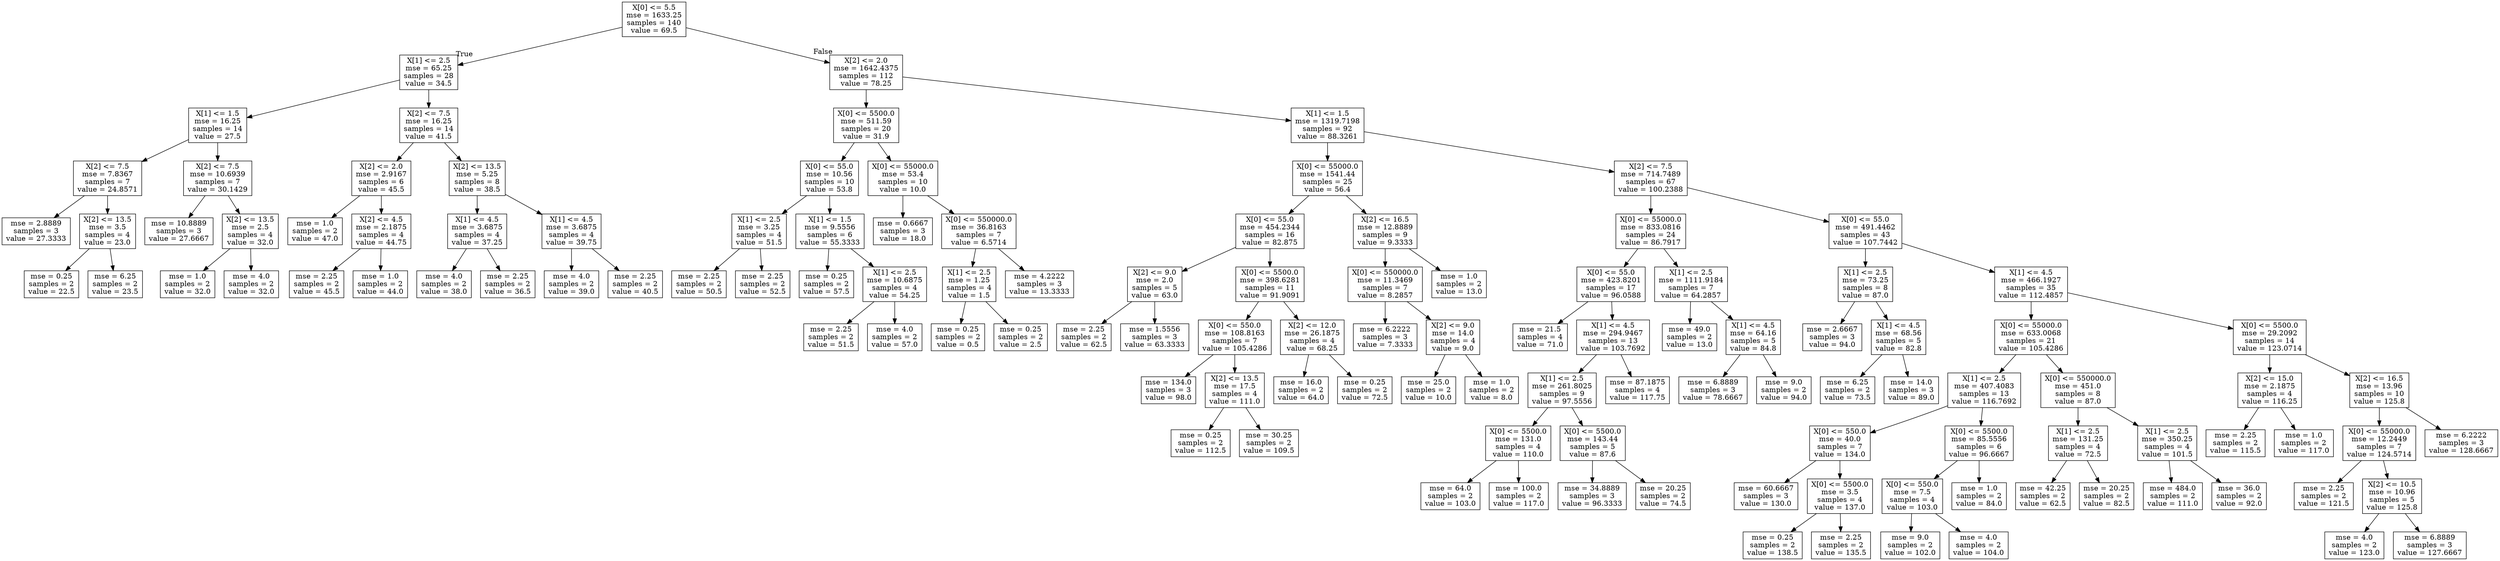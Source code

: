 digraph Tree {
node [shape=box] ;
0 [label="X[0] <= 5.5\nmse = 1633.25\nsamples = 140\nvalue = 69.5"] ;
1 [label="X[1] <= 2.5\nmse = 65.25\nsamples = 28\nvalue = 34.5"] ;
0 -> 1 [labeldistance=2.5, labelangle=45, headlabel="True"] ;
2 [label="X[1] <= 1.5\nmse = 16.25\nsamples = 14\nvalue = 27.5"] ;
1 -> 2 ;
3 [label="X[2] <= 7.5\nmse = 7.8367\nsamples = 7\nvalue = 24.8571"] ;
2 -> 3 ;
4 [label="mse = 2.8889\nsamples = 3\nvalue = 27.3333"] ;
3 -> 4 ;
5 [label="X[2] <= 13.5\nmse = 3.5\nsamples = 4\nvalue = 23.0"] ;
3 -> 5 ;
6 [label="mse = 0.25\nsamples = 2\nvalue = 22.5"] ;
5 -> 6 ;
7 [label="mse = 6.25\nsamples = 2\nvalue = 23.5"] ;
5 -> 7 ;
8 [label="X[2] <= 7.5\nmse = 10.6939\nsamples = 7\nvalue = 30.1429"] ;
2 -> 8 ;
9 [label="mse = 10.8889\nsamples = 3\nvalue = 27.6667"] ;
8 -> 9 ;
10 [label="X[2] <= 13.5\nmse = 2.5\nsamples = 4\nvalue = 32.0"] ;
8 -> 10 ;
11 [label="mse = 1.0\nsamples = 2\nvalue = 32.0"] ;
10 -> 11 ;
12 [label="mse = 4.0\nsamples = 2\nvalue = 32.0"] ;
10 -> 12 ;
13 [label="X[2] <= 7.5\nmse = 16.25\nsamples = 14\nvalue = 41.5"] ;
1 -> 13 ;
14 [label="X[2] <= 2.0\nmse = 2.9167\nsamples = 6\nvalue = 45.5"] ;
13 -> 14 ;
15 [label="mse = 1.0\nsamples = 2\nvalue = 47.0"] ;
14 -> 15 ;
16 [label="X[2] <= 4.5\nmse = 2.1875\nsamples = 4\nvalue = 44.75"] ;
14 -> 16 ;
17 [label="mse = 2.25\nsamples = 2\nvalue = 45.5"] ;
16 -> 17 ;
18 [label="mse = 1.0\nsamples = 2\nvalue = 44.0"] ;
16 -> 18 ;
19 [label="X[2] <= 13.5\nmse = 5.25\nsamples = 8\nvalue = 38.5"] ;
13 -> 19 ;
20 [label="X[1] <= 4.5\nmse = 3.6875\nsamples = 4\nvalue = 37.25"] ;
19 -> 20 ;
21 [label="mse = 4.0\nsamples = 2\nvalue = 38.0"] ;
20 -> 21 ;
22 [label="mse = 2.25\nsamples = 2\nvalue = 36.5"] ;
20 -> 22 ;
23 [label="X[1] <= 4.5\nmse = 3.6875\nsamples = 4\nvalue = 39.75"] ;
19 -> 23 ;
24 [label="mse = 4.0\nsamples = 2\nvalue = 39.0"] ;
23 -> 24 ;
25 [label="mse = 2.25\nsamples = 2\nvalue = 40.5"] ;
23 -> 25 ;
26 [label="X[2] <= 2.0\nmse = 1642.4375\nsamples = 112\nvalue = 78.25"] ;
0 -> 26 [labeldistance=2.5, labelangle=-45, headlabel="False"] ;
27 [label="X[0] <= 5500.0\nmse = 511.59\nsamples = 20\nvalue = 31.9"] ;
26 -> 27 ;
28 [label="X[0] <= 55.0\nmse = 10.56\nsamples = 10\nvalue = 53.8"] ;
27 -> 28 ;
29 [label="X[1] <= 2.5\nmse = 3.25\nsamples = 4\nvalue = 51.5"] ;
28 -> 29 ;
30 [label="mse = 2.25\nsamples = 2\nvalue = 50.5"] ;
29 -> 30 ;
31 [label="mse = 2.25\nsamples = 2\nvalue = 52.5"] ;
29 -> 31 ;
32 [label="X[1] <= 1.5\nmse = 9.5556\nsamples = 6\nvalue = 55.3333"] ;
28 -> 32 ;
33 [label="mse = 0.25\nsamples = 2\nvalue = 57.5"] ;
32 -> 33 ;
34 [label="X[1] <= 2.5\nmse = 10.6875\nsamples = 4\nvalue = 54.25"] ;
32 -> 34 ;
35 [label="mse = 2.25\nsamples = 2\nvalue = 51.5"] ;
34 -> 35 ;
36 [label="mse = 4.0\nsamples = 2\nvalue = 57.0"] ;
34 -> 36 ;
37 [label="X[0] <= 55000.0\nmse = 53.4\nsamples = 10\nvalue = 10.0"] ;
27 -> 37 ;
38 [label="mse = 0.6667\nsamples = 3\nvalue = 18.0"] ;
37 -> 38 ;
39 [label="X[0] <= 550000.0\nmse = 36.8163\nsamples = 7\nvalue = 6.5714"] ;
37 -> 39 ;
40 [label="X[1] <= 2.5\nmse = 1.25\nsamples = 4\nvalue = 1.5"] ;
39 -> 40 ;
41 [label="mse = 0.25\nsamples = 2\nvalue = 0.5"] ;
40 -> 41 ;
42 [label="mse = 0.25\nsamples = 2\nvalue = 2.5"] ;
40 -> 42 ;
43 [label="mse = 4.2222\nsamples = 3\nvalue = 13.3333"] ;
39 -> 43 ;
44 [label="X[1] <= 1.5\nmse = 1319.7198\nsamples = 92\nvalue = 88.3261"] ;
26 -> 44 ;
45 [label="X[0] <= 55000.0\nmse = 1541.44\nsamples = 25\nvalue = 56.4"] ;
44 -> 45 ;
46 [label="X[0] <= 55.0\nmse = 454.2344\nsamples = 16\nvalue = 82.875"] ;
45 -> 46 ;
47 [label="X[2] <= 9.0\nmse = 2.0\nsamples = 5\nvalue = 63.0"] ;
46 -> 47 ;
48 [label="mse = 2.25\nsamples = 2\nvalue = 62.5"] ;
47 -> 48 ;
49 [label="mse = 1.5556\nsamples = 3\nvalue = 63.3333"] ;
47 -> 49 ;
50 [label="X[0] <= 5500.0\nmse = 398.6281\nsamples = 11\nvalue = 91.9091"] ;
46 -> 50 ;
51 [label="X[0] <= 550.0\nmse = 108.8163\nsamples = 7\nvalue = 105.4286"] ;
50 -> 51 ;
52 [label="mse = 134.0\nsamples = 3\nvalue = 98.0"] ;
51 -> 52 ;
53 [label="X[2] <= 13.5\nmse = 17.5\nsamples = 4\nvalue = 111.0"] ;
51 -> 53 ;
54 [label="mse = 0.25\nsamples = 2\nvalue = 112.5"] ;
53 -> 54 ;
55 [label="mse = 30.25\nsamples = 2\nvalue = 109.5"] ;
53 -> 55 ;
56 [label="X[2] <= 12.0\nmse = 26.1875\nsamples = 4\nvalue = 68.25"] ;
50 -> 56 ;
57 [label="mse = 16.0\nsamples = 2\nvalue = 64.0"] ;
56 -> 57 ;
58 [label="mse = 0.25\nsamples = 2\nvalue = 72.5"] ;
56 -> 58 ;
59 [label="X[2] <= 16.5\nmse = 12.8889\nsamples = 9\nvalue = 9.3333"] ;
45 -> 59 ;
60 [label="X[0] <= 550000.0\nmse = 11.3469\nsamples = 7\nvalue = 8.2857"] ;
59 -> 60 ;
61 [label="mse = 6.2222\nsamples = 3\nvalue = 7.3333"] ;
60 -> 61 ;
62 [label="X[2] <= 9.0\nmse = 14.0\nsamples = 4\nvalue = 9.0"] ;
60 -> 62 ;
63 [label="mse = 25.0\nsamples = 2\nvalue = 10.0"] ;
62 -> 63 ;
64 [label="mse = 1.0\nsamples = 2\nvalue = 8.0"] ;
62 -> 64 ;
65 [label="mse = 1.0\nsamples = 2\nvalue = 13.0"] ;
59 -> 65 ;
66 [label="X[2] <= 7.5\nmse = 714.7489\nsamples = 67\nvalue = 100.2388"] ;
44 -> 66 ;
67 [label="X[0] <= 55000.0\nmse = 833.0816\nsamples = 24\nvalue = 86.7917"] ;
66 -> 67 ;
68 [label="X[0] <= 55.0\nmse = 423.8201\nsamples = 17\nvalue = 96.0588"] ;
67 -> 68 ;
69 [label="mse = 21.5\nsamples = 4\nvalue = 71.0"] ;
68 -> 69 ;
70 [label="X[1] <= 4.5\nmse = 294.9467\nsamples = 13\nvalue = 103.7692"] ;
68 -> 70 ;
71 [label="X[1] <= 2.5\nmse = 261.8025\nsamples = 9\nvalue = 97.5556"] ;
70 -> 71 ;
72 [label="X[0] <= 5500.0\nmse = 131.0\nsamples = 4\nvalue = 110.0"] ;
71 -> 72 ;
73 [label="mse = 64.0\nsamples = 2\nvalue = 103.0"] ;
72 -> 73 ;
74 [label="mse = 100.0\nsamples = 2\nvalue = 117.0"] ;
72 -> 74 ;
75 [label="X[0] <= 5500.0\nmse = 143.44\nsamples = 5\nvalue = 87.6"] ;
71 -> 75 ;
76 [label="mse = 34.8889\nsamples = 3\nvalue = 96.3333"] ;
75 -> 76 ;
77 [label="mse = 20.25\nsamples = 2\nvalue = 74.5"] ;
75 -> 77 ;
78 [label="mse = 87.1875\nsamples = 4\nvalue = 117.75"] ;
70 -> 78 ;
79 [label="X[1] <= 2.5\nmse = 1111.9184\nsamples = 7\nvalue = 64.2857"] ;
67 -> 79 ;
80 [label="mse = 49.0\nsamples = 2\nvalue = 13.0"] ;
79 -> 80 ;
81 [label="X[1] <= 4.5\nmse = 64.16\nsamples = 5\nvalue = 84.8"] ;
79 -> 81 ;
82 [label="mse = 6.8889\nsamples = 3\nvalue = 78.6667"] ;
81 -> 82 ;
83 [label="mse = 9.0\nsamples = 2\nvalue = 94.0"] ;
81 -> 83 ;
84 [label="X[0] <= 55.0\nmse = 491.4462\nsamples = 43\nvalue = 107.7442"] ;
66 -> 84 ;
85 [label="X[1] <= 2.5\nmse = 73.25\nsamples = 8\nvalue = 87.0"] ;
84 -> 85 ;
86 [label="mse = 2.6667\nsamples = 3\nvalue = 94.0"] ;
85 -> 86 ;
87 [label="X[1] <= 4.5\nmse = 68.56\nsamples = 5\nvalue = 82.8"] ;
85 -> 87 ;
88 [label="mse = 6.25\nsamples = 2\nvalue = 73.5"] ;
87 -> 88 ;
89 [label="mse = 14.0\nsamples = 3\nvalue = 89.0"] ;
87 -> 89 ;
90 [label="X[1] <= 4.5\nmse = 466.1927\nsamples = 35\nvalue = 112.4857"] ;
84 -> 90 ;
91 [label="X[0] <= 55000.0\nmse = 633.0068\nsamples = 21\nvalue = 105.4286"] ;
90 -> 91 ;
92 [label="X[1] <= 2.5\nmse = 407.4083\nsamples = 13\nvalue = 116.7692"] ;
91 -> 92 ;
93 [label="X[0] <= 550.0\nmse = 40.0\nsamples = 7\nvalue = 134.0"] ;
92 -> 93 ;
94 [label="mse = 60.6667\nsamples = 3\nvalue = 130.0"] ;
93 -> 94 ;
95 [label="X[0] <= 5500.0\nmse = 3.5\nsamples = 4\nvalue = 137.0"] ;
93 -> 95 ;
96 [label="mse = 0.25\nsamples = 2\nvalue = 138.5"] ;
95 -> 96 ;
97 [label="mse = 2.25\nsamples = 2\nvalue = 135.5"] ;
95 -> 97 ;
98 [label="X[0] <= 5500.0\nmse = 85.5556\nsamples = 6\nvalue = 96.6667"] ;
92 -> 98 ;
99 [label="X[0] <= 550.0\nmse = 7.5\nsamples = 4\nvalue = 103.0"] ;
98 -> 99 ;
100 [label="mse = 9.0\nsamples = 2\nvalue = 102.0"] ;
99 -> 100 ;
101 [label="mse = 4.0\nsamples = 2\nvalue = 104.0"] ;
99 -> 101 ;
102 [label="mse = 1.0\nsamples = 2\nvalue = 84.0"] ;
98 -> 102 ;
103 [label="X[0] <= 550000.0\nmse = 451.0\nsamples = 8\nvalue = 87.0"] ;
91 -> 103 ;
104 [label="X[1] <= 2.5\nmse = 131.25\nsamples = 4\nvalue = 72.5"] ;
103 -> 104 ;
105 [label="mse = 42.25\nsamples = 2\nvalue = 62.5"] ;
104 -> 105 ;
106 [label="mse = 20.25\nsamples = 2\nvalue = 82.5"] ;
104 -> 106 ;
107 [label="X[1] <= 2.5\nmse = 350.25\nsamples = 4\nvalue = 101.5"] ;
103 -> 107 ;
108 [label="mse = 484.0\nsamples = 2\nvalue = 111.0"] ;
107 -> 108 ;
109 [label="mse = 36.0\nsamples = 2\nvalue = 92.0"] ;
107 -> 109 ;
110 [label="X[0] <= 5500.0\nmse = 29.2092\nsamples = 14\nvalue = 123.0714"] ;
90 -> 110 ;
111 [label="X[2] <= 15.0\nmse = 2.1875\nsamples = 4\nvalue = 116.25"] ;
110 -> 111 ;
112 [label="mse = 2.25\nsamples = 2\nvalue = 115.5"] ;
111 -> 112 ;
113 [label="mse = 1.0\nsamples = 2\nvalue = 117.0"] ;
111 -> 113 ;
114 [label="X[2] <= 16.5\nmse = 13.96\nsamples = 10\nvalue = 125.8"] ;
110 -> 114 ;
115 [label="X[0] <= 55000.0\nmse = 12.2449\nsamples = 7\nvalue = 124.5714"] ;
114 -> 115 ;
116 [label="mse = 2.25\nsamples = 2\nvalue = 121.5"] ;
115 -> 116 ;
117 [label="X[2] <= 10.5\nmse = 10.96\nsamples = 5\nvalue = 125.8"] ;
115 -> 117 ;
118 [label="mse = 4.0\nsamples = 2\nvalue = 123.0"] ;
117 -> 118 ;
119 [label="mse = 6.8889\nsamples = 3\nvalue = 127.6667"] ;
117 -> 119 ;
120 [label="mse = 6.2222\nsamples = 3\nvalue = 128.6667"] ;
114 -> 120 ;
}